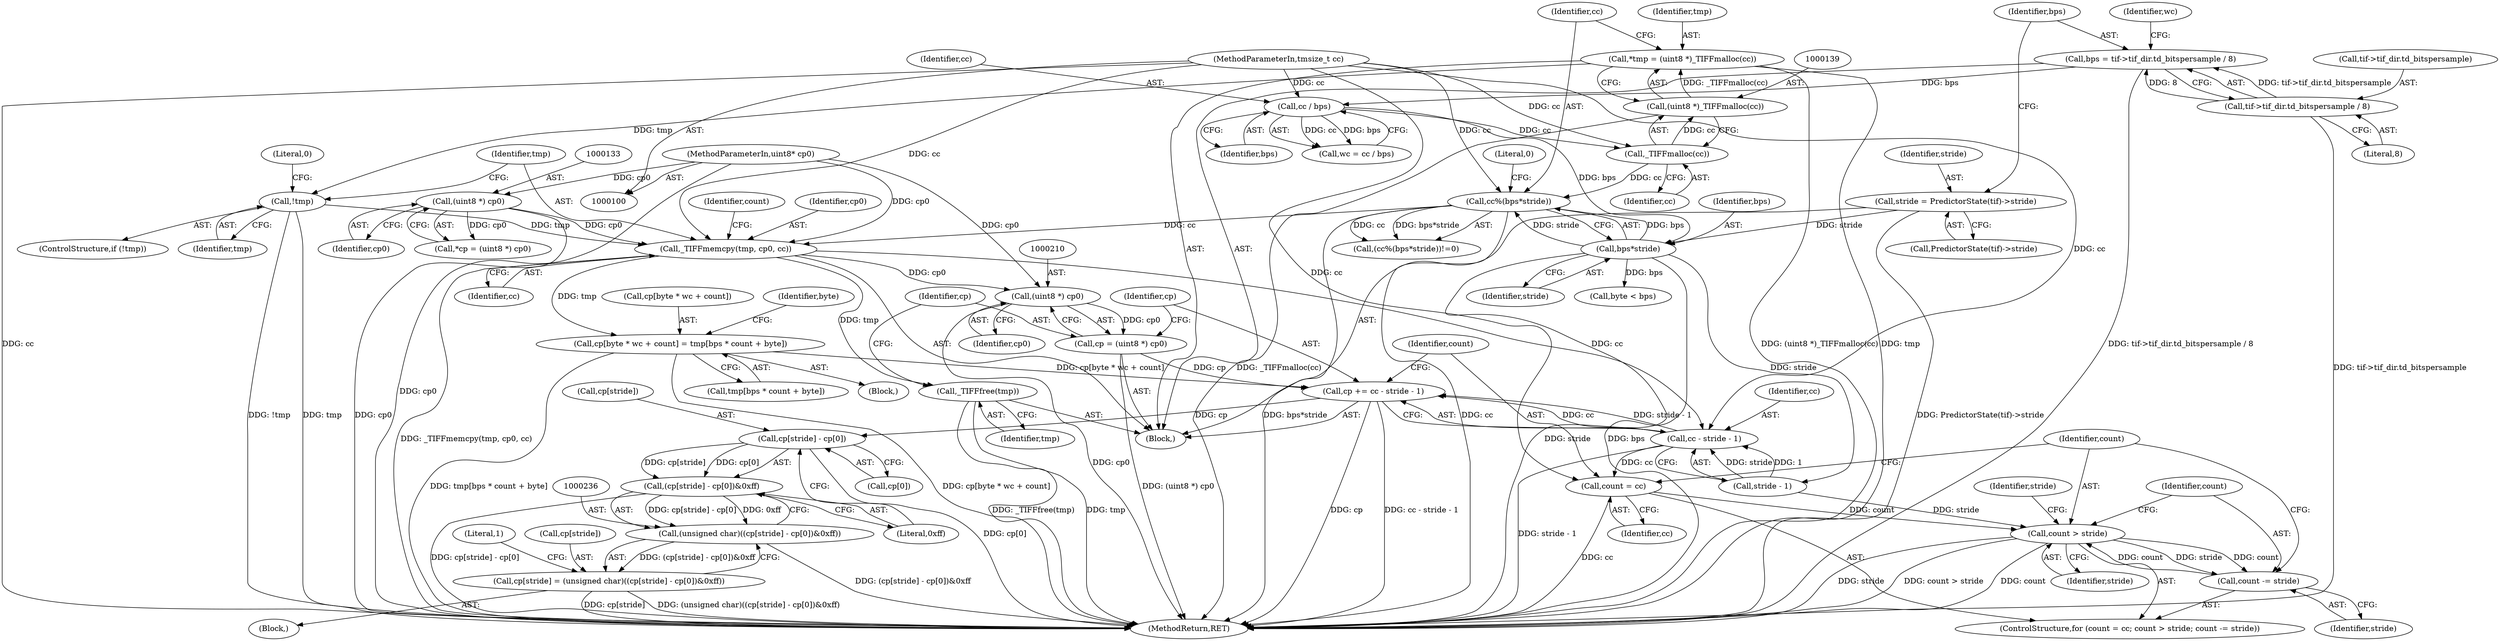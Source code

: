 digraph "1_libtiff_6a984bf7905c6621281588431f384e79d11a2e33_1@API" {
"1000165" [label="(Call,_TIFFmemcpy(tmp, cp0, cc))"];
"1000161" [label="(Call,!tmp)"];
"1000136" [label="(Call,*tmp = (uint8 *)_TIFFmalloc(cc))"];
"1000138" [label="(Call,(uint8 *)_TIFFmalloc(cc))"];
"1000140" [label="(Call,_TIFFmalloc(cc))"];
"1000125" [label="(Call,cc / bps)"];
"1000103" [label="(MethodParameterIn,tmsize_t cc)"];
"1000113" [label="(Call,bps = tif->tif_dir.td_bitspersample / 8)"];
"1000115" [label="(Call,tif->tif_dir.td_bitspersample / 8)"];
"1000132" [label="(Call,(uint8 *) cp0)"];
"1000102" [label="(MethodParameterIn,uint8* cp0)"];
"1000144" [label="(Call,cc%(bps*stride))"];
"1000146" [label="(Call,bps*stride)"];
"1000106" [label="(Call,stride = PredictorState(tif)->stride)"];
"1000190" [label="(Call,cp[byte * wc + count] = tmp[bps * count + byte])"];
"1000212" [label="(Call,cp += cc - stride - 1)"];
"1000238" [label="(Call,cp[stride] - cp[0])"];
"1000237" [label="(Call,(cp[stride] - cp[0])&0xff)"];
"1000235" [label="(Call,(unsigned char)((cp[stride] - cp[0])&0xff))"];
"1000231" [label="(Call,cp[stride] = (unsigned char)((cp[stride] - cp[0])&0xff))"];
"1000205" [label="(Call,_TIFFfree(tmp))"];
"1000209" [label="(Call,(uint8 *) cp0)"];
"1000207" [label="(Call,cp = (uint8 *) cp0)"];
"1000214" [label="(Call,cc - stride - 1)"];
"1000220" [label="(Call,count = cc)"];
"1000223" [label="(Call,count > stride)"];
"1000226" [label="(Call,count -= stride)"];
"1000108" [label="(Call,PredictorState(tif)->stride)"];
"1000116" [label="(Call,tif->tif_dir.td_bitspersample)"];
"1000226" [label="(Call,count -= stride)"];
"1000130" [label="(Call,*cp = (uint8 *) cp0)"];
"1000189" [label="(Block,)"];
"1000184" [label="(Call,byte < bps)"];
"1000206" [label="(Identifier,tmp)"];
"1000247" [label="(Literal,1)"];
"1000125" [label="(Call,cc / bps)"];
"1000102" [label="(MethodParameterIn,uint8* cp0)"];
"1000138" [label="(Call,(uint8 *)_TIFFmalloc(cc))"];
"1000220" [label="(Call,count = cc)"];
"1000219" [label="(ControlStructure,for (count = cc; count > stride; count -= stride))"];
"1000106" [label="(Call,stride = PredictorState(tif)->stride)"];
"1000145" [label="(Identifier,cc)"];
"1000235" [label="(Call,(unsigned char)((cp[stride] - cp[0])&0xff))"];
"1000221" [label="(Identifier,count)"];
"1000223" [label="(Call,count > stride)"];
"1000114" [label="(Identifier,bps)"];
"1000237" [label="(Call,(cp[stride] - cp[0])&0xff)"];
"1000242" [label="(Call,cp[0])"];
"1000136" [label="(Call,*tmp = (uint8 *)_TIFFmalloc(cc))"];
"1000167" [label="(Identifier,cp0)"];
"1000232" [label="(Call,cp[stride])"];
"1000215" [label="(Identifier,cc)"];
"1000115" [label="(Call,tif->tif_dir.td_bitspersample / 8)"];
"1000144" [label="(Call,cc%(bps*stride))"];
"1000166" [label="(Identifier,tmp)"];
"1000225" [label="(Identifier,stride)"];
"1000127" [label="(Identifier,bps)"];
"1000212" [label="(Call,cp += cc - stride - 1)"];
"1000205" [label="(Call,_TIFFfree(tmp))"];
"1000124" [label="(Identifier,wc)"];
"1000113" [label="(Call,bps = tif->tif_dir.td_bitspersample / 8)"];
"1000141" [label="(Identifier,cc)"];
"1000213" [label="(Identifier,cp)"];
"1000207" [label="(Call,cp = (uint8 *) cp0)"];
"1000230" [label="(Identifier,stride)"];
"1000191" [label="(Call,cp[byte * wc + count])"];
"1000123" [label="(Call,wc = cc / bps)"];
"1000190" [label="(Call,cp[byte * wc + count] = tmp[bps * count + byte])"];
"1000148" [label="(Identifier,stride)"];
"1000147" [label="(Identifier,bps)"];
"1000137" [label="(Identifier,tmp)"];
"1000168" [label="(Identifier,cc)"];
"1000208" [label="(Identifier,cp)"];
"1000211" [label="(Identifier,cp0)"];
"1000227" [label="(Identifier,count)"];
"1000216" [label="(Call,stride - 1)"];
"1000165" [label="(Call,_TIFFmemcpy(tmp, cp0, cc))"];
"1000149" [label="(Literal,0)"];
"1000238" [label="(Call,cp[stride] - cp[0])"];
"1000224" [label="(Identifier,count)"];
"1000198" [label="(Call,tmp[bps * count + byte])"];
"1000239" [label="(Call,cp[stride])"];
"1000161" [label="(Call,!tmp)"];
"1000231" [label="(Call,cp[stride] = (unsigned char)((cp[stride] - cp[0])&0xff))"];
"1000222" [label="(Identifier,cc)"];
"1000228" [label="(Identifier,stride)"];
"1000107" [label="(Identifier,stride)"];
"1000214" [label="(Call,cc - stride - 1)"];
"1000134" [label="(Identifier,cp0)"];
"1000245" [label="(Literal,0xff)"];
"1000209" [label="(Call,(uint8 *) cp0)"];
"1000121" [label="(Literal,8)"];
"1000171" [label="(Identifier,count)"];
"1000103" [label="(MethodParameterIn,tmsize_t cc)"];
"1000248" [label="(MethodReturn,RET)"];
"1000160" [label="(ControlStructure,if (!tmp))"];
"1000162" [label="(Identifier,tmp)"];
"1000164" [label="(Literal,0)"];
"1000143" [label="(Call,(cc%(bps*stride))!=0)"];
"1000126" [label="(Identifier,cc)"];
"1000104" [label="(Block,)"];
"1000132" [label="(Call,(uint8 *) cp0)"];
"1000146" [label="(Call,bps*stride)"];
"1000229" [label="(Block,)"];
"1000140" [label="(Call,_TIFFmalloc(cc))"];
"1000188" [label="(Identifier,byte)"];
"1000165" -> "1000104"  [label="AST: "];
"1000165" -> "1000168"  [label="CFG: "];
"1000166" -> "1000165"  [label="AST: "];
"1000167" -> "1000165"  [label="AST: "];
"1000168" -> "1000165"  [label="AST: "];
"1000171" -> "1000165"  [label="CFG: "];
"1000165" -> "1000248"  [label="DDG: _TIFFmemcpy(tmp, cp0, cc)"];
"1000161" -> "1000165"  [label="DDG: tmp"];
"1000132" -> "1000165"  [label="DDG: cp0"];
"1000102" -> "1000165"  [label="DDG: cp0"];
"1000144" -> "1000165"  [label="DDG: cc"];
"1000103" -> "1000165"  [label="DDG: cc"];
"1000165" -> "1000190"  [label="DDG: tmp"];
"1000165" -> "1000205"  [label="DDG: tmp"];
"1000165" -> "1000209"  [label="DDG: cp0"];
"1000165" -> "1000214"  [label="DDG: cc"];
"1000161" -> "1000160"  [label="AST: "];
"1000161" -> "1000162"  [label="CFG: "];
"1000162" -> "1000161"  [label="AST: "];
"1000164" -> "1000161"  [label="CFG: "];
"1000166" -> "1000161"  [label="CFG: "];
"1000161" -> "1000248"  [label="DDG: tmp"];
"1000161" -> "1000248"  [label="DDG: !tmp"];
"1000136" -> "1000161"  [label="DDG: tmp"];
"1000136" -> "1000104"  [label="AST: "];
"1000136" -> "1000138"  [label="CFG: "];
"1000137" -> "1000136"  [label="AST: "];
"1000138" -> "1000136"  [label="AST: "];
"1000145" -> "1000136"  [label="CFG: "];
"1000136" -> "1000248"  [label="DDG: (uint8 *)_TIFFmalloc(cc)"];
"1000136" -> "1000248"  [label="DDG: tmp"];
"1000138" -> "1000136"  [label="DDG: _TIFFmalloc(cc)"];
"1000138" -> "1000140"  [label="CFG: "];
"1000139" -> "1000138"  [label="AST: "];
"1000140" -> "1000138"  [label="AST: "];
"1000138" -> "1000248"  [label="DDG: _TIFFmalloc(cc)"];
"1000140" -> "1000138"  [label="DDG: cc"];
"1000140" -> "1000141"  [label="CFG: "];
"1000141" -> "1000140"  [label="AST: "];
"1000125" -> "1000140"  [label="DDG: cc"];
"1000103" -> "1000140"  [label="DDG: cc"];
"1000140" -> "1000144"  [label="DDG: cc"];
"1000125" -> "1000123"  [label="AST: "];
"1000125" -> "1000127"  [label="CFG: "];
"1000126" -> "1000125"  [label="AST: "];
"1000127" -> "1000125"  [label="AST: "];
"1000123" -> "1000125"  [label="CFG: "];
"1000125" -> "1000123"  [label="DDG: cc"];
"1000125" -> "1000123"  [label="DDG: bps"];
"1000103" -> "1000125"  [label="DDG: cc"];
"1000113" -> "1000125"  [label="DDG: bps"];
"1000125" -> "1000146"  [label="DDG: bps"];
"1000103" -> "1000100"  [label="AST: "];
"1000103" -> "1000248"  [label="DDG: cc"];
"1000103" -> "1000144"  [label="DDG: cc"];
"1000103" -> "1000214"  [label="DDG: cc"];
"1000103" -> "1000220"  [label="DDG: cc"];
"1000113" -> "1000104"  [label="AST: "];
"1000113" -> "1000115"  [label="CFG: "];
"1000114" -> "1000113"  [label="AST: "];
"1000115" -> "1000113"  [label="AST: "];
"1000124" -> "1000113"  [label="CFG: "];
"1000113" -> "1000248"  [label="DDG: tif->tif_dir.td_bitspersample / 8"];
"1000115" -> "1000113"  [label="DDG: tif->tif_dir.td_bitspersample"];
"1000115" -> "1000113"  [label="DDG: 8"];
"1000115" -> "1000121"  [label="CFG: "];
"1000116" -> "1000115"  [label="AST: "];
"1000121" -> "1000115"  [label="AST: "];
"1000115" -> "1000248"  [label="DDG: tif->tif_dir.td_bitspersample"];
"1000132" -> "1000130"  [label="AST: "];
"1000132" -> "1000134"  [label="CFG: "];
"1000133" -> "1000132"  [label="AST: "];
"1000134" -> "1000132"  [label="AST: "];
"1000130" -> "1000132"  [label="CFG: "];
"1000132" -> "1000248"  [label="DDG: cp0"];
"1000132" -> "1000130"  [label="DDG: cp0"];
"1000102" -> "1000132"  [label="DDG: cp0"];
"1000102" -> "1000100"  [label="AST: "];
"1000102" -> "1000248"  [label="DDG: cp0"];
"1000102" -> "1000209"  [label="DDG: cp0"];
"1000144" -> "1000143"  [label="AST: "];
"1000144" -> "1000146"  [label="CFG: "];
"1000145" -> "1000144"  [label="AST: "];
"1000146" -> "1000144"  [label="AST: "];
"1000149" -> "1000144"  [label="CFG: "];
"1000144" -> "1000248"  [label="DDG: cc"];
"1000144" -> "1000248"  [label="DDG: bps*stride"];
"1000144" -> "1000143"  [label="DDG: cc"];
"1000144" -> "1000143"  [label="DDG: bps*stride"];
"1000146" -> "1000144"  [label="DDG: bps"];
"1000146" -> "1000144"  [label="DDG: stride"];
"1000146" -> "1000148"  [label="CFG: "];
"1000147" -> "1000146"  [label="AST: "];
"1000148" -> "1000146"  [label="AST: "];
"1000146" -> "1000248"  [label="DDG: stride"];
"1000146" -> "1000248"  [label="DDG: bps"];
"1000106" -> "1000146"  [label="DDG: stride"];
"1000146" -> "1000184"  [label="DDG: bps"];
"1000146" -> "1000216"  [label="DDG: stride"];
"1000106" -> "1000104"  [label="AST: "];
"1000106" -> "1000108"  [label="CFG: "];
"1000107" -> "1000106"  [label="AST: "];
"1000108" -> "1000106"  [label="AST: "];
"1000114" -> "1000106"  [label="CFG: "];
"1000106" -> "1000248"  [label="DDG: PredictorState(tif)->stride"];
"1000190" -> "1000189"  [label="AST: "];
"1000190" -> "1000198"  [label="CFG: "];
"1000191" -> "1000190"  [label="AST: "];
"1000198" -> "1000190"  [label="AST: "];
"1000188" -> "1000190"  [label="CFG: "];
"1000190" -> "1000248"  [label="DDG: cp[byte * wc + count]"];
"1000190" -> "1000248"  [label="DDG: tmp[bps * count + byte]"];
"1000190" -> "1000212"  [label="DDG: cp[byte * wc + count]"];
"1000212" -> "1000104"  [label="AST: "];
"1000212" -> "1000214"  [label="CFG: "];
"1000213" -> "1000212"  [label="AST: "];
"1000214" -> "1000212"  [label="AST: "];
"1000221" -> "1000212"  [label="CFG: "];
"1000212" -> "1000248"  [label="DDG: cc - stride - 1"];
"1000212" -> "1000248"  [label="DDG: cp"];
"1000214" -> "1000212"  [label="DDG: cc"];
"1000214" -> "1000212"  [label="DDG: stride - 1"];
"1000207" -> "1000212"  [label="DDG: cp"];
"1000212" -> "1000238"  [label="DDG: cp"];
"1000238" -> "1000237"  [label="AST: "];
"1000238" -> "1000242"  [label="CFG: "];
"1000239" -> "1000238"  [label="AST: "];
"1000242" -> "1000238"  [label="AST: "];
"1000245" -> "1000238"  [label="CFG: "];
"1000238" -> "1000248"  [label="DDG: cp[0]"];
"1000238" -> "1000237"  [label="DDG: cp[stride]"];
"1000238" -> "1000237"  [label="DDG: cp[0]"];
"1000237" -> "1000235"  [label="AST: "];
"1000237" -> "1000245"  [label="CFG: "];
"1000245" -> "1000237"  [label="AST: "];
"1000235" -> "1000237"  [label="CFG: "];
"1000237" -> "1000248"  [label="DDG: cp[stride] - cp[0]"];
"1000237" -> "1000235"  [label="DDG: cp[stride] - cp[0]"];
"1000237" -> "1000235"  [label="DDG: 0xff"];
"1000235" -> "1000231"  [label="AST: "];
"1000236" -> "1000235"  [label="AST: "];
"1000231" -> "1000235"  [label="CFG: "];
"1000235" -> "1000248"  [label="DDG: (cp[stride] - cp[0])&0xff"];
"1000235" -> "1000231"  [label="DDG: (cp[stride] - cp[0])&0xff"];
"1000231" -> "1000229"  [label="AST: "];
"1000232" -> "1000231"  [label="AST: "];
"1000247" -> "1000231"  [label="CFG: "];
"1000231" -> "1000248"  [label="DDG: cp[stride]"];
"1000231" -> "1000248"  [label="DDG: (unsigned char)((cp[stride] - cp[0])&0xff)"];
"1000205" -> "1000104"  [label="AST: "];
"1000205" -> "1000206"  [label="CFG: "];
"1000206" -> "1000205"  [label="AST: "];
"1000208" -> "1000205"  [label="CFG: "];
"1000205" -> "1000248"  [label="DDG: _TIFFfree(tmp)"];
"1000205" -> "1000248"  [label="DDG: tmp"];
"1000209" -> "1000207"  [label="AST: "];
"1000209" -> "1000211"  [label="CFG: "];
"1000210" -> "1000209"  [label="AST: "];
"1000211" -> "1000209"  [label="AST: "];
"1000207" -> "1000209"  [label="CFG: "];
"1000209" -> "1000248"  [label="DDG: cp0"];
"1000209" -> "1000207"  [label="DDG: cp0"];
"1000207" -> "1000104"  [label="AST: "];
"1000208" -> "1000207"  [label="AST: "];
"1000213" -> "1000207"  [label="CFG: "];
"1000207" -> "1000248"  [label="DDG: (uint8 *) cp0"];
"1000214" -> "1000216"  [label="CFG: "];
"1000215" -> "1000214"  [label="AST: "];
"1000216" -> "1000214"  [label="AST: "];
"1000214" -> "1000248"  [label="DDG: stride - 1"];
"1000216" -> "1000214"  [label="DDG: stride"];
"1000216" -> "1000214"  [label="DDG: 1"];
"1000214" -> "1000220"  [label="DDG: cc"];
"1000220" -> "1000219"  [label="AST: "];
"1000220" -> "1000222"  [label="CFG: "];
"1000221" -> "1000220"  [label="AST: "];
"1000222" -> "1000220"  [label="AST: "];
"1000224" -> "1000220"  [label="CFG: "];
"1000220" -> "1000248"  [label="DDG: cc"];
"1000220" -> "1000223"  [label="DDG: count"];
"1000223" -> "1000219"  [label="AST: "];
"1000223" -> "1000225"  [label="CFG: "];
"1000224" -> "1000223"  [label="AST: "];
"1000225" -> "1000223"  [label="AST: "];
"1000227" -> "1000223"  [label="CFG: "];
"1000230" -> "1000223"  [label="CFG: "];
"1000223" -> "1000248"  [label="DDG: stride"];
"1000223" -> "1000248"  [label="DDG: count > stride"];
"1000223" -> "1000248"  [label="DDG: count"];
"1000226" -> "1000223"  [label="DDG: count"];
"1000216" -> "1000223"  [label="DDG: stride"];
"1000223" -> "1000226"  [label="DDG: stride"];
"1000223" -> "1000226"  [label="DDG: count"];
"1000226" -> "1000219"  [label="AST: "];
"1000226" -> "1000228"  [label="CFG: "];
"1000227" -> "1000226"  [label="AST: "];
"1000228" -> "1000226"  [label="AST: "];
"1000224" -> "1000226"  [label="CFG: "];
}
